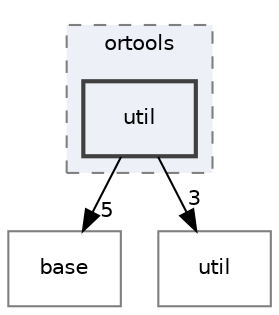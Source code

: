 digraph "util"
{
 // LATEX_PDF_SIZE
  edge [fontname="Helvetica",fontsize="10",labelfontname="Helvetica",labelfontsize="10"];
  node [fontname="Helvetica",fontsize="10",shape=record];
  compound=true
  subgraph clusterdir_dd9e6105f85b4b8d1432afc92516bdf4 {
    graph [ bgcolor="#edf0f7", pencolor="grey50", style="filled,dashed,", label="ortools", fontname="Helvetica", fontsize="10", URL="dir_dd9e6105f85b4b8d1432afc92516bdf4.html"]
  dir_0f3af1315eef70db22bfdd6a36c5e1fd [shape=box, label="util", style="filled,bold,", fillcolor="#edf0f7", color="grey25", URL="dir_0f3af1315eef70db22bfdd6a36c5e1fd.html"];
  }
  dir_8f9dc966244f4c6e9b2fa0dee1e4ef1a [shape=box, label="base", style="", fillcolor="#edf0f7", color="grey50", URL="dir_8f9dc966244f4c6e9b2fa0dee1e4ef1a.html"];
  dir_a3328a0ea67a2aaa160c2783ffbaa5dc [shape=box, label="util", style="", fillcolor="#edf0f7", color="grey50", URL="dir_a3328a0ea67a2aaa160c2783ffbaa5dc.html"];
  dir_0f3af1315eef70db22bfdd6a36c5e1fd->dir_8f9dc966244f4c6e9b2fa0dee1e4ef1a [headlabel="5", labeldistance=1.5 headhref="dir_000039_000002.html"];
  dir_0f3af1315eef70db22bfdd6a36c5e1fd->dir_a3328a0ea67a2aaa160c2783ffbaa5dc [headlabel="3", labeldistance=1.5 headhref="dir_000039_000040.html"];
}
